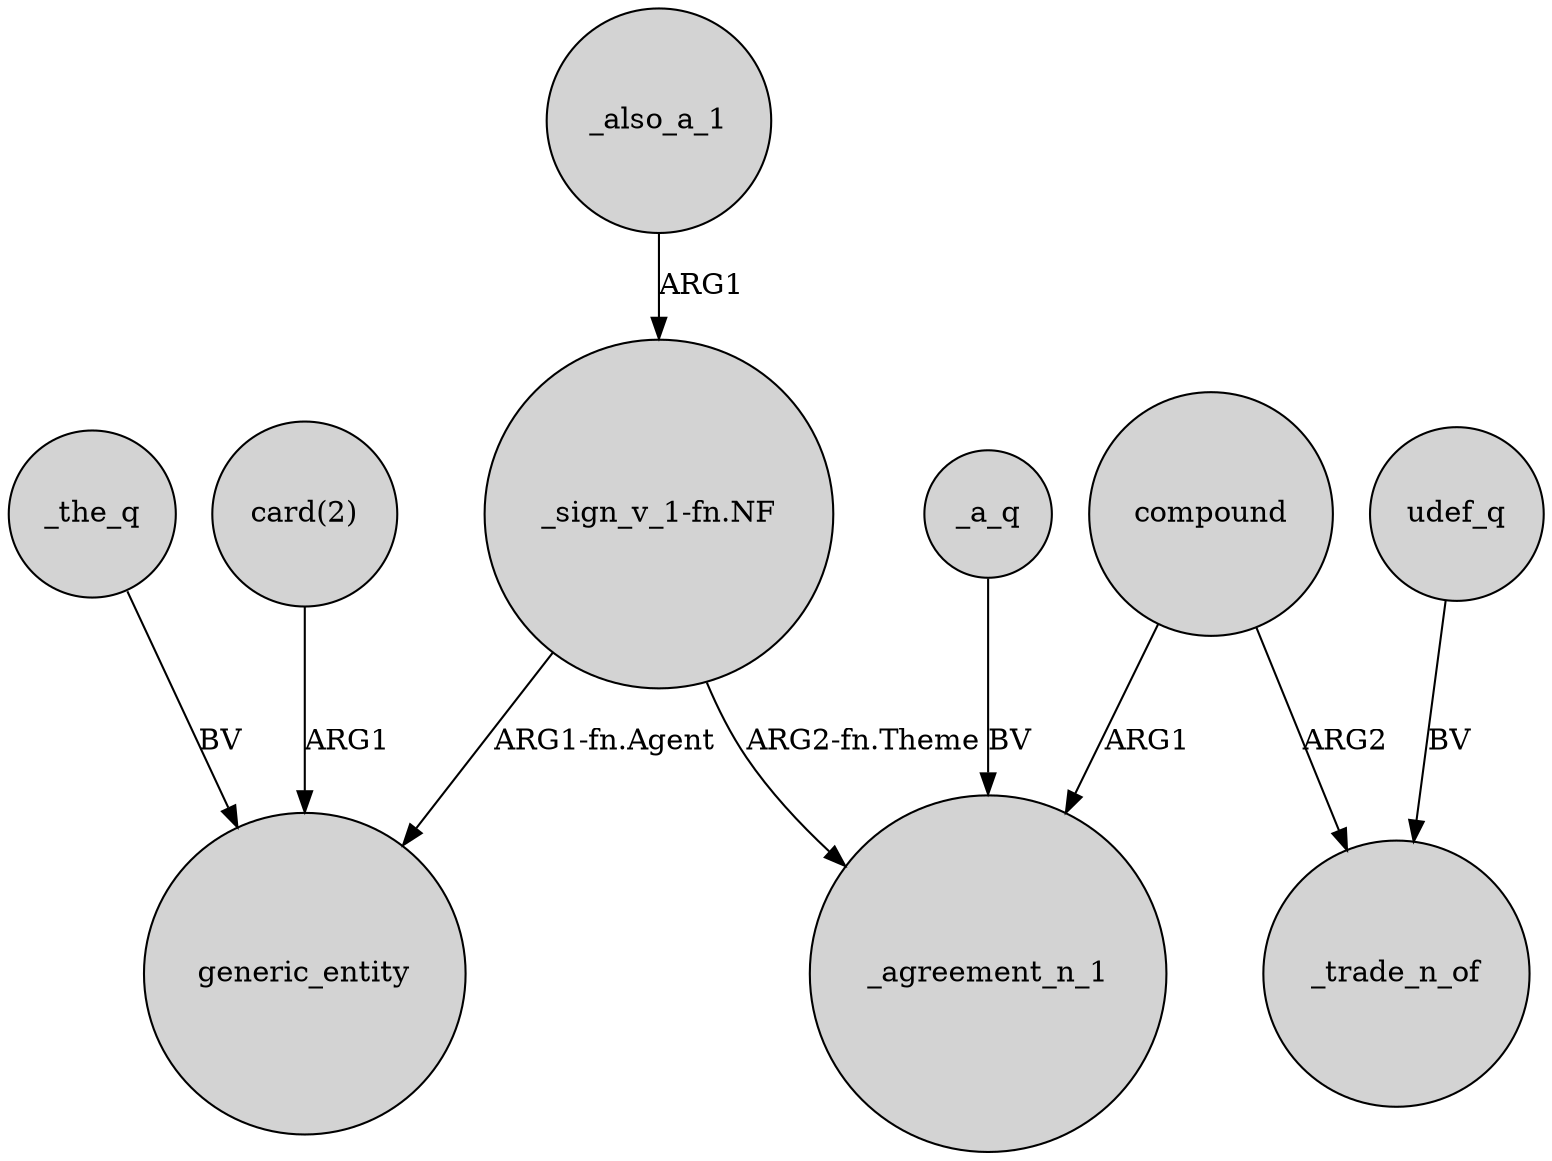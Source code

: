 digraph {
	node [shape=circle style=filled]
	_the_q -> generic_entity [label=BV]
	udef_q -> _trade_n_of [label=BV]
	_also_a_1 -> "_sign_v_1-fn.NF" [label=ARG1]
	_a_q -> _agreement_n_1 [label=BV]
	"_sign_v_1-fn.NF" -> generic_entity [label="ARG1-fn.Agent"]
	compound -> _trade_n_of [label=ARG2]
	compound -> _agreement_n_1 [label=ARG1]
	"_sign_v_1-fn.NF" -> _agreement_n_1 [label="ARG2-fn.Theme"]
	"card(2)" -> generic_entity [label=ARG1]
}

